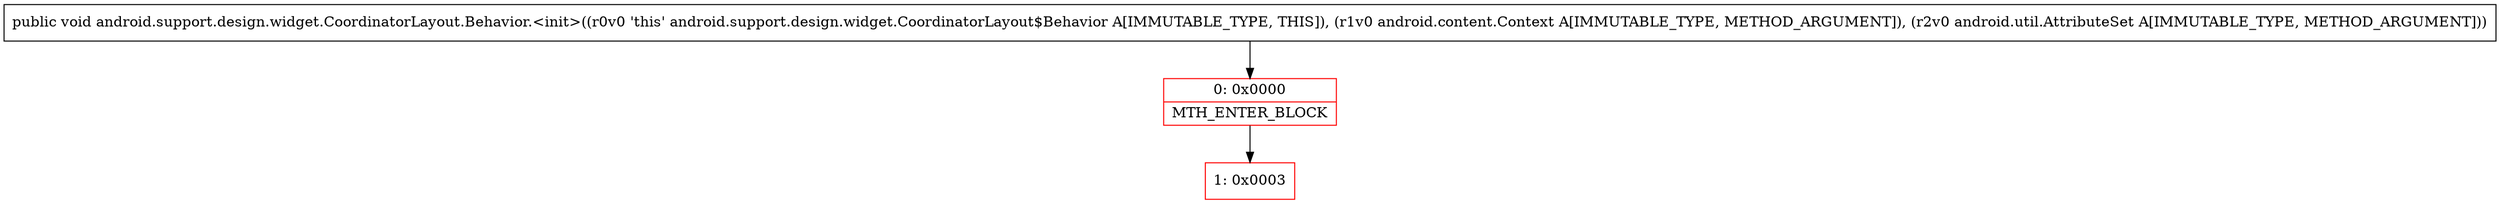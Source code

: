 digraph "CFG forandroid.support.design.widget.CoordinatorLayout.Behavior.\<init\>(Landroid\/content\/Context;Landroid\/util\/AttributeSet;)V" {
subgraph cluster_Region_644152417 {
label = "R(0)";
node [shape=record,color=blue];
}
Node_0 [shape=record,color=red,label="{0\:\ 0x0000|MTH_ENTER_BLOCK\l}"];
Node_1 [shape=record,color=red,label="{1\:\ 0x0003}"];
MethodNode[shape=record,label="{public void android.support.design.widget.CoordinatorLayout.Behavior.\<init\>((r0v0 'this' android.support.design.widget.CoordinatorLayout$Behavior A[IMMUTABLE_TYPE, THIS]), (r1v0 android.content.Context A[IMMUTABLE_TYPE, METHOD_ARGUMENT]), (r2v0 android.util.AttributeSet A[IMMUTABLE_TYPE, METHOD_ARGUMENT])) }"];
MethodNode -> Node_0;
Node_0 -> Node_1;
}

